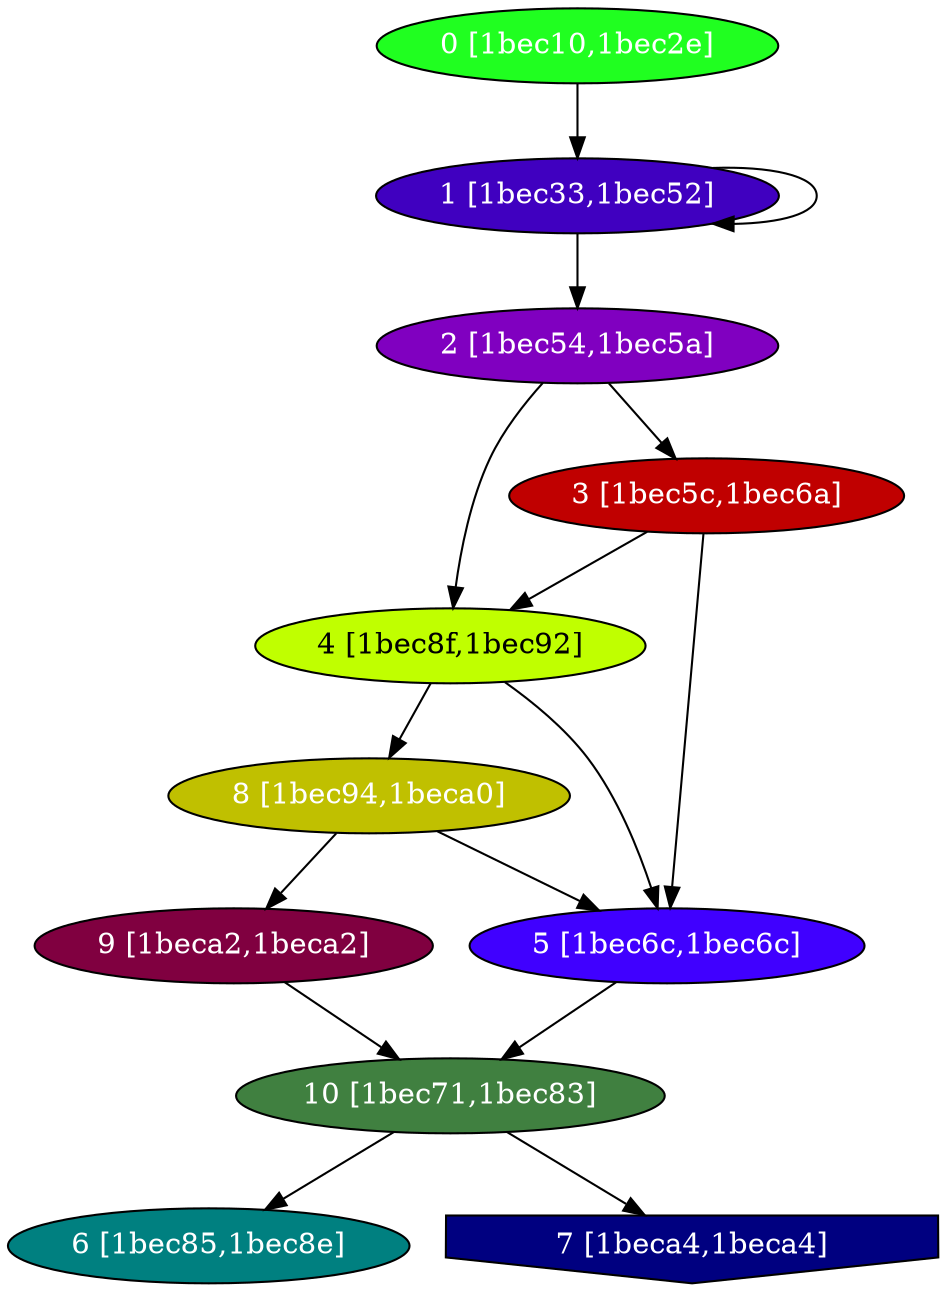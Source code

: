 diGraph libnss3{
	libnss3_0  [style=filled fillcolor="#20FF20" fontcolor="#ffffff" shape=oval label="0 [1bec10,1bec2e]"]
	libnss3_1  [style=filled fillcolor="#4000C0" fontcolor="#ffffff" shape=oval label="1 [1bec33,1bec52]"]
	libnss3_2  [style=filled fillcolor="#8000C0" fontcolor="#ffffff" shape=oval label="2 [1bec54,1bec5a]"]
	libnss3_3  [style=filled fillcolor="#C00000" fontcolor="#ffffff" shape=oval label="3 [1bec5c,1bec6a]"]
	libnss3_4  [style=filled fillcolor="#C0FF00" fontcolor="#000000" shape=oval label="4 [1bec8f,1bec92]"]
	libnss3_5  [style=filled fillcolor="#4000FF" fontcolor="#ffffff" shape=oval label="5 [1bec6c,1bec6c]"]
	libnss3_6  [style=filled fillcolor="#008080" fontcolor="#ffffff" shape=oval label="6 [1bec85,1bec8e]"]
	libnss3_7  [style=filled fillcolor="#000080" fontcolor="#ffffff" shape=invhouse label="7 [1beca4,1beca4]"]
	libnss3_8  [style=filled fillcolor="#C0C000" fontcolor="#ffffff" shape=oval label="8 [1bec94,1beca0]"]
	libnss3_9  [style=filled fillcolor="#800040" fontcolor="#ffffff" shape=oval label="9 [1beca2,1beca2]"]
	libnss3_a  [style=filled fillcolor="#408040" fontcolor="#ffffff" shape=oval label="10 [1bec71,1bec83]"]

	libnss3_0 -> libnss3_1
	libnss3_1 -> libnss3_1
	libnss3_1 -> libnss3_2
	libnss3_2 -> libnss3_3
	libnss3_2 -> libnss3_4
	libnss3_3 -> libnss3_4
	libnss3_3 -> libnss3_5
	libnss3_4 -> libnss3_5
	libnss3_4 -> libnss3_8
	libnss3_5 -> libnss3_a
	libnss3_8 -> libnss3_5
	libnss3_8 -> libnss3_9
	libnss3_9 -> libnss3_a
	libnss3_a -> libnss3_6
	libnss3_a -> libnss3_7
}